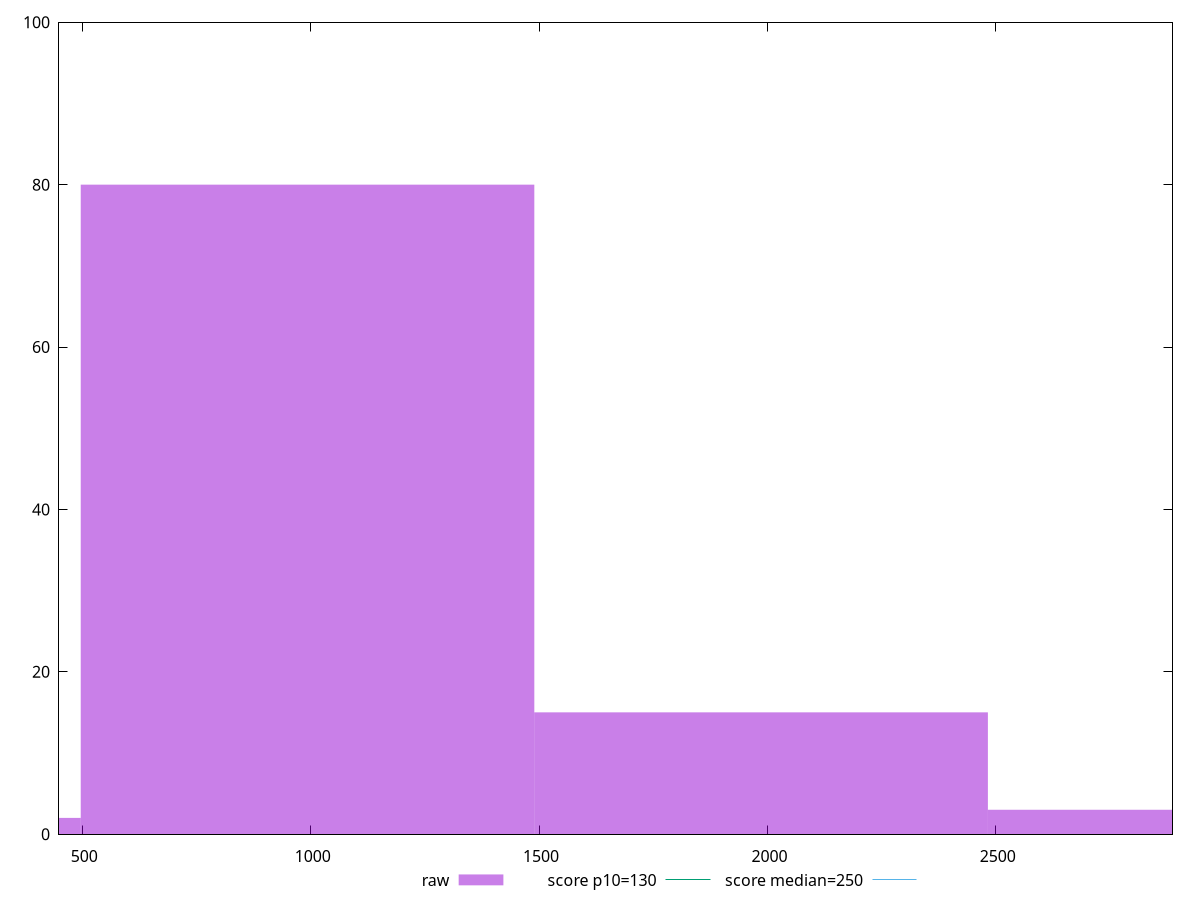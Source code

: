 reset

$raw <<EOF
993.1288818307277 80
1986.2577636614553 15
2979.386645492183 3
0 2
EOF

set key outside below
set boxwidth 993.1288818307277
set xrange [449:2887]
set yrange [0:100]
set trange [0:100]
set style fill transparent solid 0.5 noborder

set parametric
set terminal svg size 640, 490 enhanced background rgb 'white'
set output "report_00013_2021-02-09T12-04-24.940Z/max-potential-fid/samples/pages/raw/histogram.svg"

plot $raw title "raw" with boxes, \
     130,t title "score p10=130", \
     250,t title "score median=250"

reset
